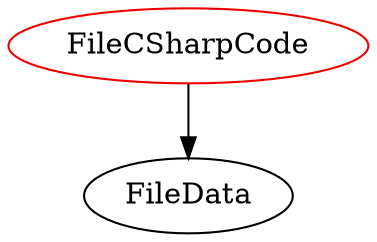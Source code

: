 digraph filecsharpcode{
FileCSharpCode -> FileData;
FileCSharpCode	[shape=oval, color=red2, label="FileCSharpCode"];
}
